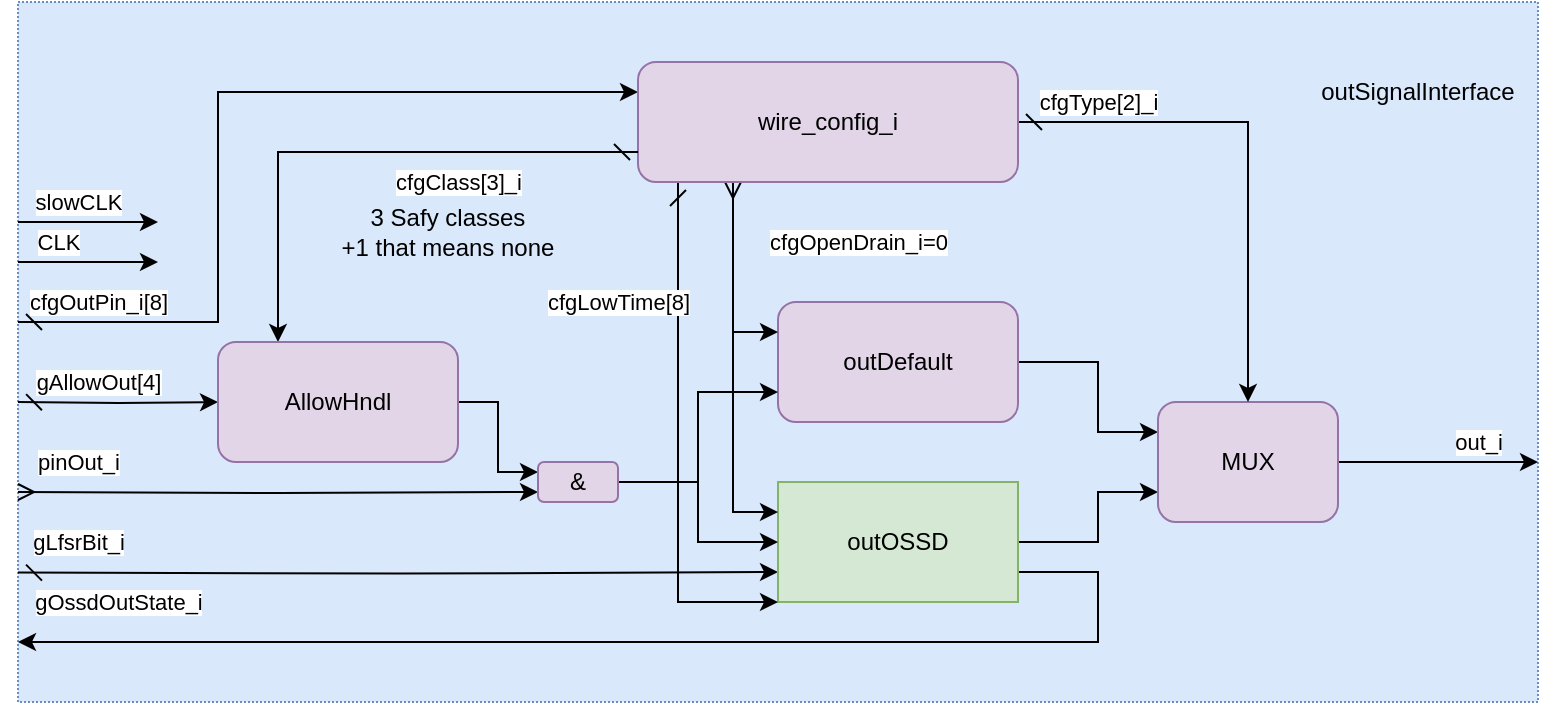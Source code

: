 <mxfile version="17.2.4" type="onedrive"><diagram id="3ElFGdAbL2BLoPkoZ0Zq" name="Page-1"><mxGraphModel grid="1" page="1" gridSize="10" guides="1" tooltips="1" connect="1" arrows="1" fold="1" pageScale="1" pageWidth="827" pageHeight="1169" math="0" shadow="0"><root><mxCell id="0"/><mxCell id="1" parent="0"/><mxCell id="OfrXoq8ub1RSfDnDzG42-4" value="" style="rounded=0;whiteSpace=wrap;html=1;dashed=1;fillColor=#dae8fc;strokeWidth=1;dashPattern=1 1;strokeColor=#6c8ebf;" vertex="1" parent="1"><mxGeometry x="-60" y="110" width="760" height="350" as="geometry"/></mxCell><mxCell id="OfrXoq8ub1RSfDnDzG42-5" style="edgeStyle=orthogonalEdgeStyle;rounded=0;orthogonalLoop=1;jettySize=auto;html=1;exitX=1;exitY=0.5;exitDx=0;exitDy=0;entryX=0;entryY=0.25;entryDx=0;entryDy=0;" edge="1" parent="1" source="OfrXoq8ub1RSfDnDzG42-6" target="OfrXoq8ub1RSfDnDzG42-12"><mxGeometry relative="1" as="geometry"><Array as="points"><mxPoint x="480" y="290"/><mxPoint x="480" y="325"/></Array></mxGeometry></mxCell><mxCell id="OfrXoq8ub1RSfDnDzG42-6" value="outDefault" style="rounded=1;whiteSpace=wrap;html=1;fillColor=#e1d5e7;strokeColor=#9673a6;" vertex="1" parent="1"><mxGeometry x="320" y="260" width="120" height="60" as="geometry"/></mxCell><mxCell id="OfrXoq8ub1RSfDnDzG42-7" style="edgeStyle=orthogonalEdgeStyle;rounded=0;orthogonalLoop=1;jettySize=auto;html=1;exitX=1;exitY=0.5;exitDx=0;exitDy=0;entryX=0;entryY=0.75;entryDx=0;entryDy=0;" edge="1" parent="1" source="OfrXoq8ub1RSfDnDzG42-10" target="OfrXoq8ub1RSfDnDzG42-12"><mxGeometry relative="1" as="geometry"><Array as="points"><mxPoint x="480" y="380"/><mxPoint x="480" y="355"/></Array></mxGeometry></mxCell><mxCell id="OfrXoq8ub1RSfDnDzG42-8" value="gLfsrBit_i" style="edgeStyle=orthogonalEdgeStyle;rounded=0;orthogonalLoop=1;jettySize=auto;html=1;exitX=0;exitY=0.75;exitDx=0;exitDy=0;entryX=0;entryY=0.75;entryDx=0;entryDy=0;startArrow=dash;startFill=0;" edge="1" parent="1" target="OfrXoq8ub1RSfDnDzG42-10"><mxGeometry x="-0.842" y="15" relative="1" as="geometry"><mxPoint x="-60" y="395.286" as="sourcePoint"/><mxPoint as="offset"/></mxGeometry></mxCell><mxCell id="OfrXoq8ub1RSfDnDzG42-9" value="gOssdOutState_i" style="rounded=0;orthogonalLoop=1;jettySize=auto;html=1;exitX=1;exitY=0.75;exitDx=0;exitDy=0;edgeStyle=elbowEdgeStyle;" edge="1" parent="1" source="OfrXoq8ub1RSfDnDzG42-10"><mxGeometry x="0.837" y="-20" relative="1" as="geometry"><mxPoint x="-60" y="430" as="targetPoint"/><Array as="points"><mxPoint x="480" y="400"/><mxPoint x="470" y="430"/></Array><mxPoint as="offset"/></mxGeometry></mxCell><mxCell id="OfrXoq8ub1RSfDnDzG42-10" value="outOSSD" style="rounded=0;whiteSpace=wrap;html=1;fillColor=#d5e8d4;strokeColor=#82b366;" vertex="1" parent="1"><mxGeometry x="320" y="350" width="120" height="60" as="geometry"/></mxCell><mxCell id="OfrXoq8ub1RSfDnDzG42-11" value="out_i" style="edgeStyle=orthogonalEdgeStyle;rounded=0;orthogonalLoop=1;jettySize=auto;html=1;exitX=1;exitY=0.5;exitDx=0;exitDy=0;" edge="1" parent="1" source="OfrXoq8ub1RSfDnDzG42-12"><mxGeometry x="0.4" y="10" relative="1" as="geometry"><mxPoint x="700" y="340" as="targetPoint"/><Array as="points"><mxPoint x="670" y="340"/><mxPoint x="670" y="340"/></Array><mxPoint as="offset"/></mxGeometry></mxCell><mxCell id="OfrXoq8ub1RSfDnDzG42-12" value="MUX" style="rounded=1;whiteSpace=wrap;html=1;fillColor=#e1d5e7;strokeColor=#9673a6;" vertex="1" parent="1"><mxGeometry x="510" y="310" width="90" height="60" as="geometry"/></mxCell><mxCell id="OfrXoq8ub1RSfDnDzG42-13" value="cfgType[2]_i" style="edgeStyle=orthogonalEdgeStyle;rounded=0;orthogonalLoop=1;jettySize=auto;html=1;exitX=1;exitY=0.5;exitDx=0;exitDy=0;entryX=0.5;entryY=0;entryDx=0;entryDy=0;startArrow=dash;startFill=0;" edge="1" parent="1" source="OfrXoq8ub1RSfDnDzG42-18" target="OfrXoq8ub1RSfDnDzG42-12"><mxGeometry x="-0.686" y="10" relative="1" as="geometry"><mxPoint as="offset"/></mxGeometry></mxCell><mxCell id="OfrXoq8ub1RSfDnDzG42-14" value="cfgOpenDrain_i=0" style="edgeStyle=orthogonalEdgeStyle;rounded=0;orthogonalLoop=1;jettySize=auto;html=1;exitX=0.25;exitY=1;exitDx=0;exitDy=0;entryX=0;entryY=0.25;entryDx=0;entryDy=0;" edge="1" parent="1" source="OfrXoq8ub1RSfDnDzG42-18" target="OfrXoq8ub1RSfDnDzG42-6"><mxGeometry x="1" y="60" relative="1" as="geometry"><mxPoint x="40" y="15" as="offset"/></mxGeometry></mxCell><mxCell id="OfrXoq8ub1RSfDnDzG42-15" style="edgeStyle=orthogonalEdgeStyle;rounded=0;orthogonalLoop=1;jettySize=auto;html=1;exitX=0.25;exitY=1;exitDx=0;exitDy=0;entryX=0;entryY=0.25;entryDx=0;entryDy=0;startArrow=ERmany;startFill=0;" edge="1" parent="1" source="OfrXoq8ub1RSfDnDzG42-18" target="OfrXoq8ub1RSfDnDzG42-10"><mxGeometry relative="1" as="geometry"/></mxCell><mxCell id="OfrXoq8ub1RSfDnDzG42-16" value="cfgOutPin_i[8]" style="edgeStyle=elbowEdgeStyle;rounded=0;orthogonalLoop=1;jettySize=auto;html=1;exitX=0;exitY=0.25;exitDx=0;exitDy=0;entryX=0;entryY=0.25;entryDx=0;entryDy=0;startArrow=dash;startFill=0;" edge="1" parent="1" target="OfrXoq8ub1RSfDnDzG42-18"><mxGeometry x="-0.812" y="10" relative="1" as="geometry"><mxPoint x="-60" y="270" as="sourcePoint"/><Array as="points"><mxPoint x="40" y="250"/></Array><mxPoint as="offset"/></mxGeometry></mxCell><mxCell id="OfrXoq8ub1RSfDnDzG42-17" value="cfgLowTime[8]" style="edgeStyle=elbowEdgeStyle;rounded=0;orthogonalLoop=1;jettySize=auto;elbow=vertical;html=1;startArrow=dash;startFill=0;" edge="1" parent="1" source="OfrXoq8ub1RSfDnDzG42-18"><mxGeometry x="-0.538" y="-30" relative="1" as="geometry"><mxPoint x="320" y="410" as="targetPoint"/><Array as="points"><mxPoint x="270" y="410"/><mxPoint x="270" y="330"/><mxPoint x="270" y="275"/></Array><mxPoint as="offset"/></mxGeometry></mxCell><mxCell id="OfrXoq8ub1RSfDnDzG42-18" value="wire_config_i" style="rounded=1;whiteSpace=wrap;html=1;fillColor=#e1d5e7;strokeColor=#9673a6;" vertex="1" parent="1"><mxGeometry x="250" y="140" width="190" height="60" as="geometry"/></mxCell><mxCell id="OfrXoq8ub1RSfDnDzG42-19" value="cfgClass[3]_i" style="edgeStyle=orthogonalEdgeStyle;rounded=0;orthogonalLoop=1;jettySize=auto;html=1;entryX=0.25;entryY=0;entryDx=0;entryDy=0;exitX=0;exitY=0.75;exitDx=0;exitDy=0;startArrow=dash;startFill=0;" edge="1" parent="1" source="OfrXoq8ub1RSfDnDzG42-18" target="OfrXoq8ub1RSfDnDzG42-22"><mxGeometry x="-0.345" y="15" relative="1" as="geometry"><mxPoint x="170" y="180" as="sourcePoint"/><Array as="points"><mxPoint x="70" y="185"/></Array><mxPoint as="offset"/></mxGeometry></mxCell><mxCell id="OfrXoq8ub1RSfDnDzG42-20" style="edgeStyle=orthogonalEdgeStyle;rounded=0;orthogonalLoop=1;jettySize=auto;html=1;entryX=0;entryY=0.25;entryDx=0;entryDy=0;" edge="1" parent="1" source="OfrXoq8ub1RSfDnDzG42-22" target="OfrXoq8ub1RSfDnDzG42-26"><mxGeometry relative="1" as="geometry"/></mxCell><mxCell id="OfrXoq8ub1RSfDnDzG42-21" value="gAllowOut[4]" style="edgeStyle=orthogonalEdgeStyle;rounded=0;orthogonalLoop=1;jettySize=auto;html=1;entryX=0;entryY=0.5;entryDx=0;entryDy=0;startArrow=dash;startFill=0;" edge="1" parent="1" target="OfrXoq8ub1RSfDnDzG42-22"><mxGeometry x="-0.2" y="10" relative="1" as="geometry"><mxPoint x="-60" y="310" as="sourcePoint"/><mxPoint as="offset"/></mxGeometry></mxCell><mxCell id="OfrXoq8ub1RSfDnDzG42-22" value="AllowHndl" style="rounded=1;whiteSpace=wrap;html=1;fillColor=#e1d5e7;strokeColor=#9673a6;" vertex="1" parent="1"><mxGeometry x="40" y="280" width="120" height="60" as="geometry"/></mxCell><mxCell id="OfrXoq8ub1RSfDnDzG42-23" style="edgeStyle=orthogonalEdgeStyle;rounded=0;orthogonalLoop=1;jettySize=auto;html=1;exitX=1;exitY=0.5;exitDx=0;exitDy=0;entryX=0;entryY=0.75;entryDx=0;entryDy=0;" edge="1" parent="1" source="OfrXoq8ub1RSfDnDzG42-26" target="OfrXoq8ub1RSfDnDzG42-6"><mxGeometry relative="1" as="geometry"/></mxCell><mxCell id="OfrXoq8ub1RSfDnDzG42-24" style="edgeStyle=orthogonalEdgeStyle;rounded=0;orthogonalLoop=1;jettySize=auto;html=1;exitX=1;exitY=0.5;exitDx=0;exitDy=0;entryX=0;entryY=0.5;entryDx=0;entryDy=0;" edge="1" parent="1" source="OfrXoq8ub1RSfDnDzG42-26" target="OfrXoq8ub1RSfDnDzG42-10"><mxGeometry relative="1" as="geometry"/></mxCell><mxCell id="OfrXoq8ub1RSfDnDzG42-25" value="pinOut_i" style="edgeStyle=orthogonalEdgeStyle;rounded=0;orthogonalLoop=1;jettySize=auto;html=1;entryX=0;entryY=0.75;entryDx=0;entryDy=0;startArrow=ERmany;startFill=0;" edge="1" parent="1" target="OfrXoq8ub1RSfDnDzG42-26"><mxGeometry x="-0.769" y="15" relative="1" as="geometry"><mxPoint x="-60" y="355" as="sourcePoint"/><mxPoint as="offset"/></mxGeometry></mxCell><mxCell id="OfrXoq8ub1RSfDnDzG42-26" value="&amp;amp;" style="rounded=1;whiteSpace=wrap;html=1;fillColor=#e1d5e7;strokeColor=#9673a6;" vertex="1" parent="1"><mxGeometry x="200" y="340" width="40" height="20" as="geometry"/></mxCell><mxCell id="OfrXoq8ub1RSfDnDzG42-27" value="3 Safy classes&lt;br&gt;+1 that means none" style="text;html=1;strokeColor=none;fillColor=none;align=center;verticalAlign=middle;whiteSpace=wrap;rounded=0;dashed=1;" vertex="1" parent="1"><mxGeometry x="80" y="210" width="150" height="30" as="geometry"/></mxCell><mxCell id="OfrXoq8ub1RSfDnDzG42-50" value="outSignalInterface" style="text;html=1;strokeColor=none;fillColor=none;align=center;verticalAlign=middle;whiteSpace=wrap;rounded=0;dashed=1;" vertex="1" parent="1"><mxGeometry x="580" y="140" width="120" height="30" as="geometry"/></mxCell><mxCell id="OfrXoq8ub1RSfDnDzG42-56" value="CLK" style="endArrow=classic;html=1;rounded=0;" edge="1" parent="1"><mxGeometry x="-0.429" y="10" width="50" height="50" relative="1" as="geometry"><mxPoint x="-60" y="240" as="sourcePoint"/><mxPoint x="10" y="240" as="targetPoint"/><mxPoint as="offset"/></mxGeometry></mxCell><mxCell id="OfrXoq8ub1RSfDnDzG42-64" value="slowCLK" style="endArrow=classic;html=1;rounded=0;" edge="1" parent="1"><mxGeometry x="-0.143" y="10" width="50" height="50" relative="1" as="geometry"><mxPoint x="-60" y="220" as="sourcePoint"/><mxPoint x="10" y="220" as="targetPoint"/><mxPoint as="offset"/></mxGeometry></mxCell></root></mxGraphModel></diagram></mxfile>